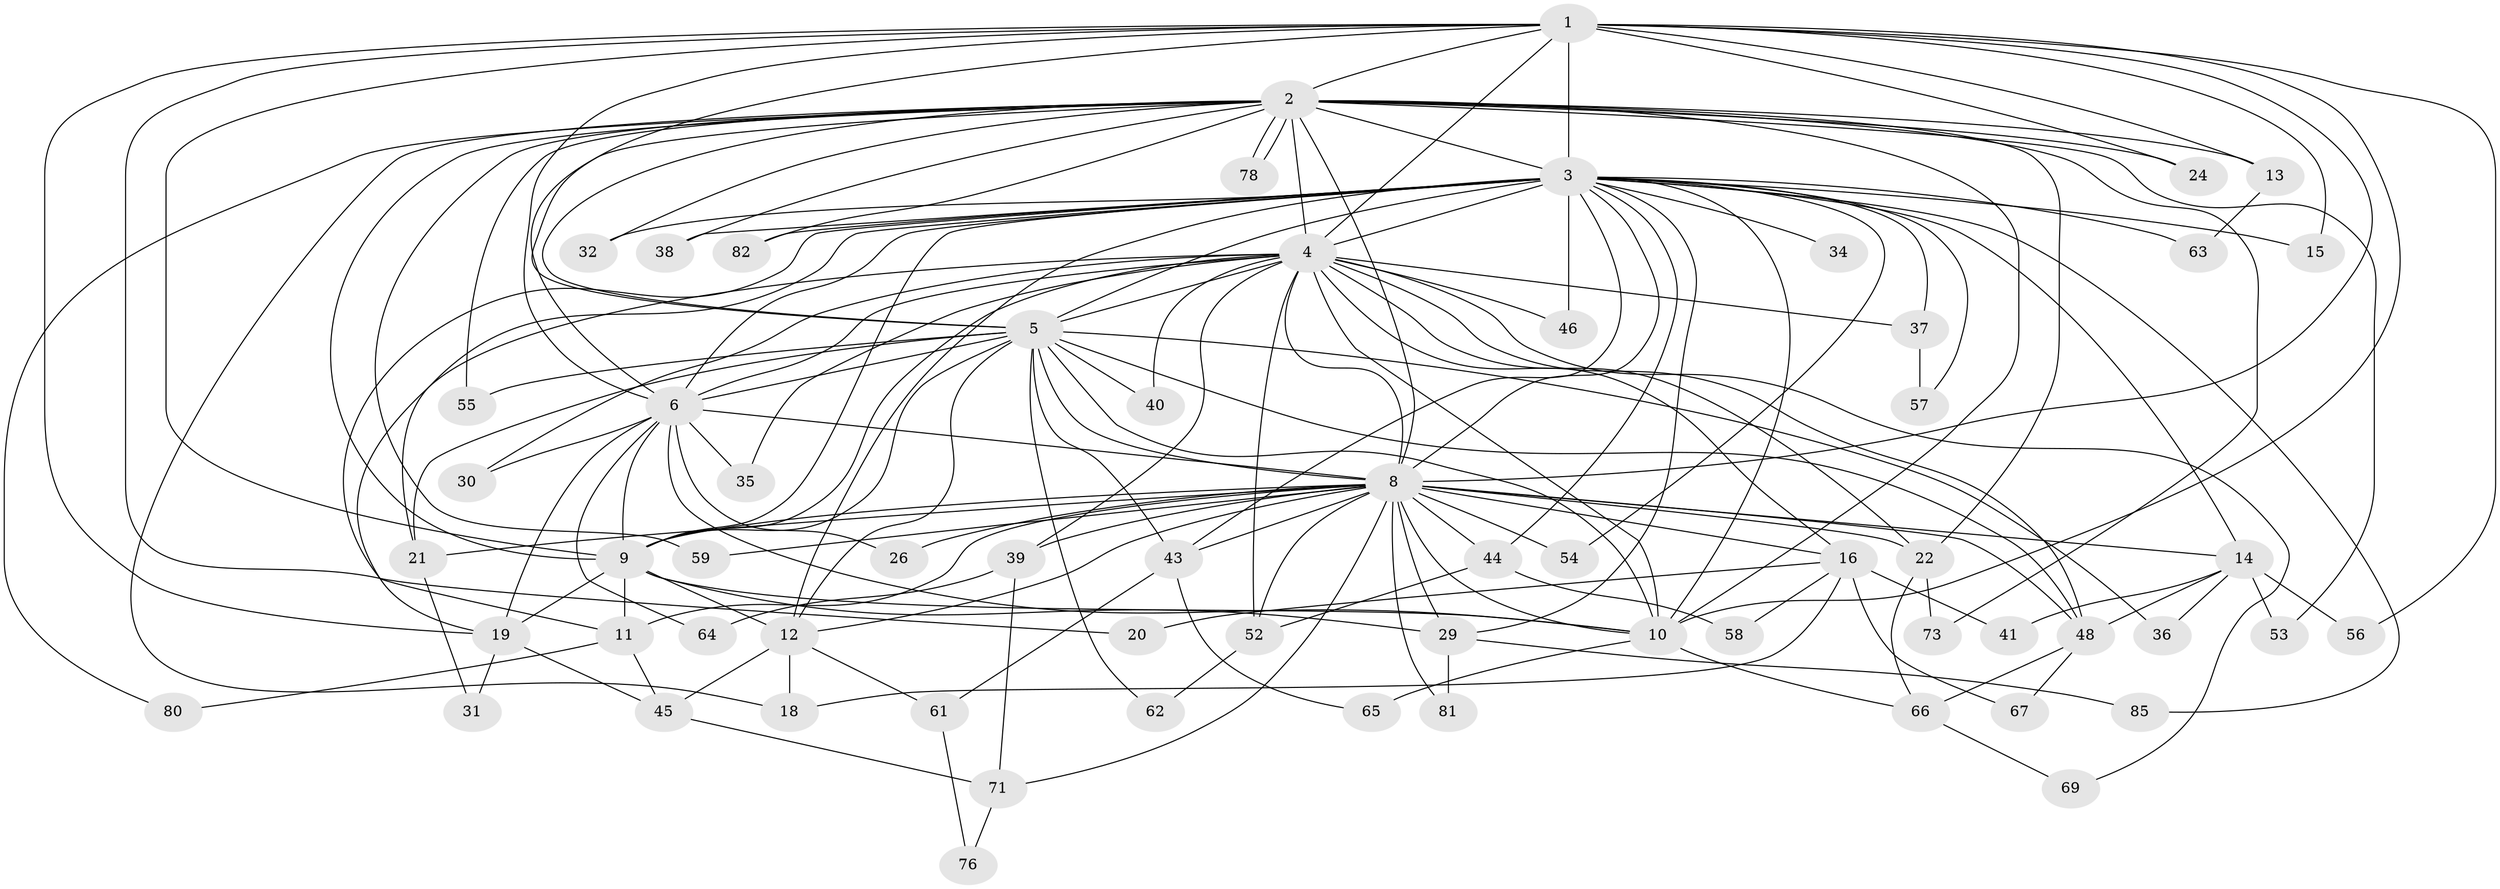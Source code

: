 // Generated by graph-tools (version 1.1) at 2025/23/03/03/25 07:23:44]
// undirected, 63 vertices, 159 edges
graph export_dot {
graph [start="1"]
  node [color=gray90,style=filled];
  1 [super="+77"];
  2 [super="+70"];
  3 [super="+7"];
  4 [super="+47"];
  5 [super="+79"];
  6 [super="+84"];
  8 [super="+28"];
  9 [super="+27"];
  10 [super="+50"];
  11 [super="+42"];
  12 [super="+17"];
  13;
  14 [super="+72"];
  15 [super="+51"];
  16;
  18 [super="+23"];
  19 [super="+60"];
  20;
  21;
  22 [super="+25"];
  24;
  26;
  29 [super="+33"];
  30;
  31;
  32;
  34;
  35;
  36;
  37;
  38;
  39;
  40;
  41;
  43 [super="+75"];
  44;
  45;
  46;
  48 [super="+49"];
  52 [super="+83"];
  53;
  54;
  55;
  56;
  57;
  58;
  59;
  61;
  62;
  63;
  64;
  65;
  66 [super="+68"];
  67;
  69;
  71 [super="+74"];
  73;
  76;
  78;
  80;
  81;
  82;
  85;
  1 -- 2;
  1 -- 3 [weight=2];
  1 -- 4;
  1 -- 5;
  1 -- 6;
  1 -- 8;
  1 -- 9;
  1 -- 10;
  1 -- 13;
  1 -- 15 [weight=2];
  1 -- 20;
  1 -- 24;
  1 -- 56;
  1 -- 19;
  2 -- 3 [weight=2];
  2 -- 4;
  2 -- 5;
  2 -- 6;
  2 -- 8;
  2 -- 9;
  2 -- 10 [weight=2];
  2 -- 13;
  2 -- 22 [weight=2];
  2 -- 24;
  2 -- 32;
  2 -- 38;
  2 -- 53;
  2 -- 55;
  2 -- 59;
  2 -- 78;
  2 -- 78;
  2 -- 80;
  2 -- 82;
  2 -- 73;
  2 -- 18;
  3 -- 4 [weight=2];
  3 -- 5 [weight=2];
  3 -- 6 [weight=2];
  3 -- 8 [weight=2];
  3 -- 9 [weight=2];
  3 -- 10 [weight=2];
  3 -- 11;
  3 -- 15;
  3 -- 21;
  3 -- 32;
  3 -- 34 [weight=2];
  3 -- 38;
  3 -- 44;
  3 -- 46;
  3 -- 54;
  3 -- 63;
  3 -- 85;
  3 -- 37;
  3 -- 43;
  3 -- 14;
  3 -- 82;
  3 -- 57;
  3 -- 29;
  3 -- 12;
  4 -- 5;
  4 -- 6;
  4 -- 8;
  4 -- 9;
  4 -- 10;
  4 -- 16 [weight=2];
  4 -- 19;
  4 -- 22;
  4 -- 30;
  4 -- 35;
  4 -- 37;
  4 -- 39;
  4 -- 40;
  4 -- 46;
  4 -- 52;
  4 -- 69;
  4 -- 48;
  5 -- 6;
  5 -- 8;
  5 -- 9;
  5 -- 10;
  5 -- 12;
  5 -- 36;
  5 -- 40;
  5 -- 48;
  5 -- 55;
  5 -- 62;
  5 -- 43;
  5 -- 21;
  6 -- 8;
  6 -- 9;
  6 -- 10 [weight=2];
  6 -- 19;
  6 -- 26;
  6 -- 30;
  6 -- 35;
  6 -- 64;
  8 -- 9;
  8 -- 10;
  8 -- 14;
  8 -- 16;
  8 -- 21;
  8 -- 26;
  8 -- 29;
  8 -- 39;
  8 -- 43;
  8 -- 44;
  8 -- 48;
  8 -- 52;
  8 -- 59;
  8 -- 71;
  8 -- 81;
  8 -- 54;
  8 -- 22;
  8 -- 11;
  8 -- 12;
  9 -- 10;
  9 -- 11;
  9 -- 12;
  9 -- 19;
  9 -- 29;
  10 -- 65;
  10 -- 66;
  11 -- 80;
  11 -- 45;
  12 -- 61;
  12 -- 18;
  12 -- 45;
  13 -- 63;
  14 -- 36;
  14 -- 41;
  14 -- 53;
  14 -- 56;
  14 -- 48;
  16 -- 18;
  16 -- 20;
  16 -- 41;
  16 -- 58;
  16 -- 67;
  19 -- 31;
  19 -- 45;
  21 -- 31;
  22 -- 73;
  22 -- 66;
  29 -- 85;
  29 -- 81;
  37 -- 57;
  39 -- 64;
  39 -- 71;
  43 -- 61;
  43 -- 65;
  44 -- 58;
  44 -- 52;
  45 -- 71;
  48 -- 66;
  48 -- 67;
  52 -- 62;
  61 -- 76;
  66 -- 69;
  71 -- 76;
}
